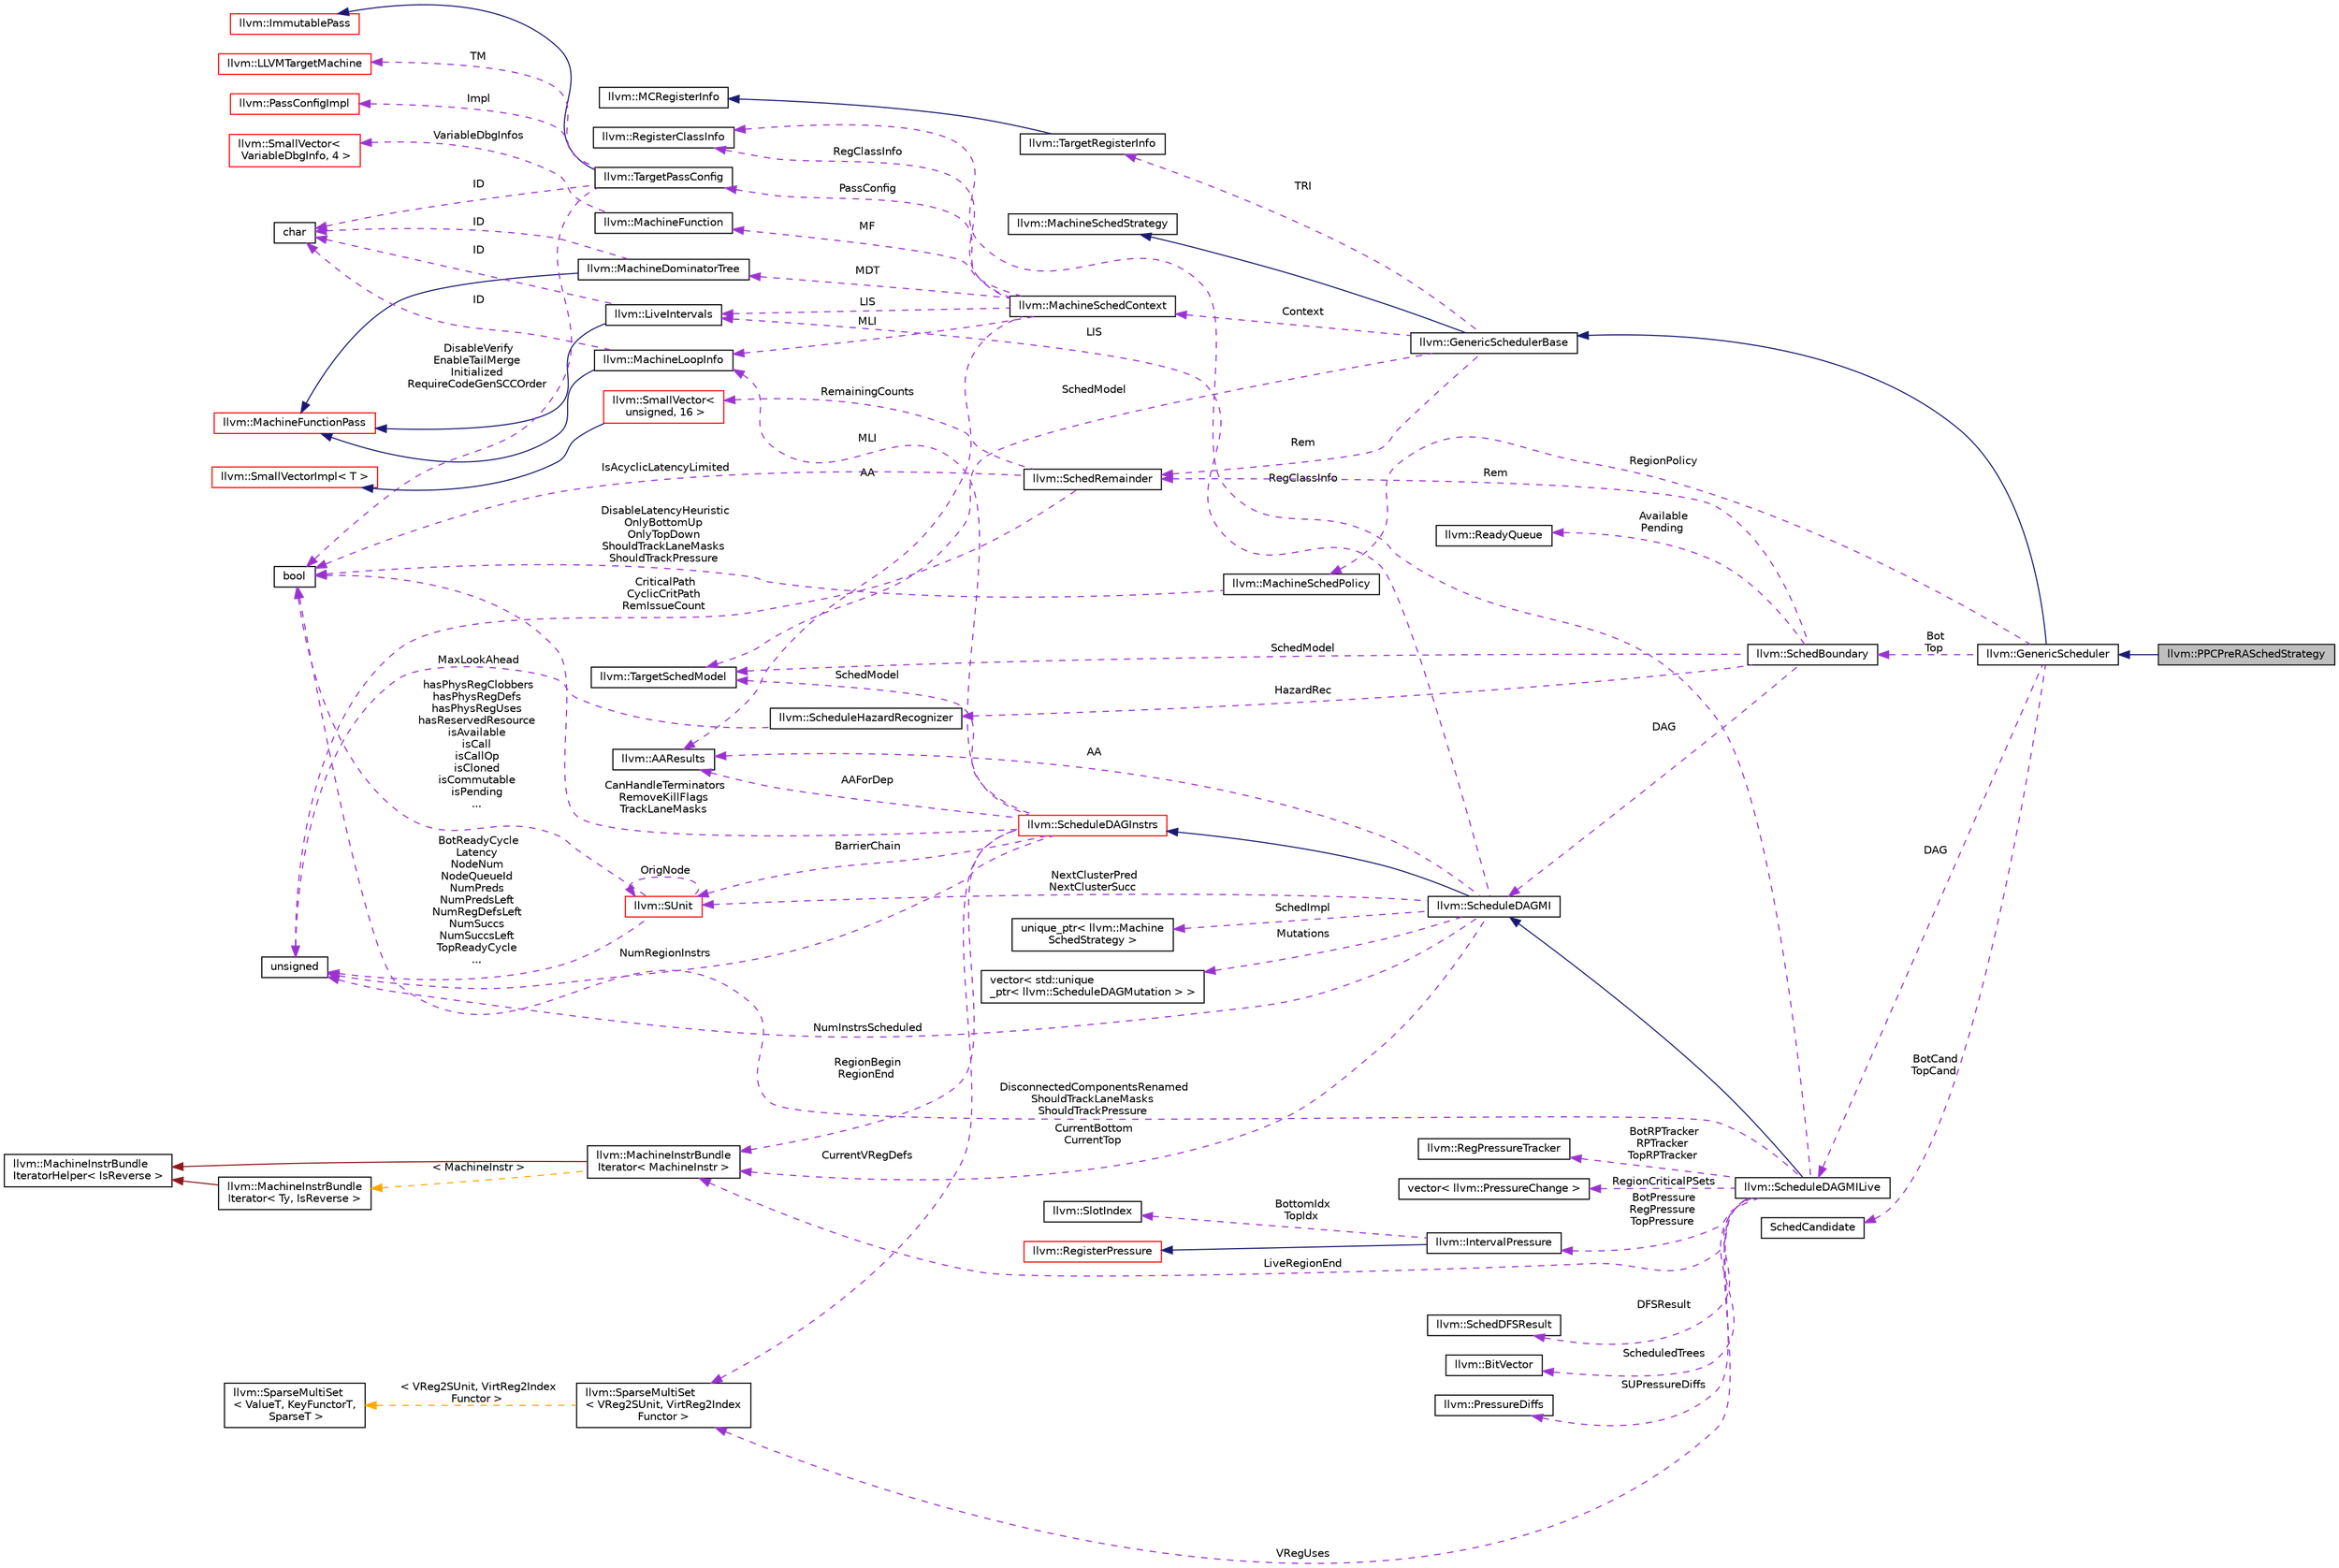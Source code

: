 digraph "llvm::PPCPreRASchedStrategy"
{
 // LATEX_PDF_SIZE
  bgcolor="transparent";
  edge [fontname="Helvetica",fontsize="10",labelfontname="Helvetica",labelfontsize="10"];
  node [fontname="Helvetica",fontsize="10",shape="box"];
  rankdir="LR";
  Node1 [label="llvm::PPCPreRASchedStrategy",height=0.2,width=0.4,color="black", fillcolor="grey75", style="filled", fontcolor="black",tooltip="A MachineSchedStrategy implementation for PowerPC pre RA scheduling."];
  Node2 -> Node1 [dir="back",color="midnightblue",fontsize="10",style="solid",fontname="Helvetica"];
  Node2 [label="llvm::GenericScheduler",height=0.2,width=0.4,color="black",URL="$classllvm_1_1GenericScheduler.html",tooltip="GenericScheduler shrinks the unscheduled zone using heuristics to balance the schedule."];
  Node3 -> Node2 [dir="back",color="midnightblue",fontsize="10",style="solid",fontname="Helvetica"];
  Node3 [label="llvm::GenericSchedulerBase",height=0.2,width=0.4,color="black",URL="$classllvm_1_1GenericSchedulerBase.html",tooltip="Base class for GenericScheduler."];
  Node4 -> Node3 [dir="back",color="midnightblue",fontsize="10",style="solid",fontname="Helvetica"];
  Node4 [label="llvm::MachineSchedStrategy",height=0.2,width=0.4,color="black",URL="$classllvm_1_1MachineSchedStrategy.html",tooltip="MachineSchedStrategy - Interface to the scheduling algorithm used by ScheduleDAGMI."];
  Node5 -> Node3 [dir="back",color="darkorchid3",fontsize="10",style="dashed",label=" Context" ,fontname="Helvetica"];
  Node5 [label="llvm::MachineSchedContext",height=0.2,width=0.4,color="black",URL="$structllvm_1_1MachineSchedContext.html",tooltip="MachineSchedContext provides enough context from the MachineScheduler pass for the target to instanti..."];
  Node6 -> Node5 [dir="back",color="darkorchid3",fontsize="10",style="dashed",label=" MF" ,fontname="Helvetica"];
  Node6 [label="llvm::MachineFunction",height=0.2,width=0.4,color="black",URL="$classllvm_1_1MachineFunction.html",tooltip=" "];
  Node7 -> Node6 [dir="back",color="darkorchid3",fontsize="10",style="dashed",label=" VariableDbgInfos" ,fontname="Helvetica"];
  Node7 [label="llvm::SmallVector\<\l VariableDbgInfo, 4 \>",height=0.2,width=0.4,color="red",URL="$classllvm_1_1SmallVector.html",tooltip=" "];
  Node23 -> Node5 [dir="back",color="darkorchid3",fontsize="10",style="dashed",label=" MLI" ,fontname="Helvetica"];
  Node23 [label="llvm::MachineLoopInfo",height=0.2,width=0.4,color="black",URL="$classllvm_1_1MachineLoopInfo.html",tooltip=" "];
  Node24 -> Node23 [dir="back",color="midnightblue",fontsize="10",style="solid",fontname="Helvetica"];
  Node24 [label="llvm::MachineFunctionPass",height=0.2,width=0.4,color="red",URL="$classllvm_1_1MachineFunctionPass.html",tooltip="MachineFunctionPass - This class adapts the FunctionPass interface to allow convenient creation of pa..."];
  Node17 -> Node23 [dir="back",color="darkorchid3",fontsize="10",style="dashed",label=" ID" ,fontname="Helvetica"];
  Node17 [label="char",height=0.2,width=0.4,color="black",URL="$classchar.html",tooltip=" "];
  Node27 -> Node5 [dir="back",color="darkorchid3",fontsize="10",style="dashed",label=" MDT" ,fontname="Helvetica"];
  Node27 [label="llvm::MachineDominatorTree",height=0.2,width=0.4,color="black",URL="$classllvm_1_1MachineDominatorTree.html",tooltip="DominatorTree Class - Concrete subclass of DominatorTreeBase that is used to compute a normal dominat..."];
  Node24 -> Node27 [dir="back",color="midnightblue",fontsize="10",style="solid",fontname="Helvetica"];
  Node17 -> Node27 [dir="back",color="darkorchid3",fontsize="10",style="dashed",label=" ID" ,fontname="Helvetica"];
  Node28 -> Node5 [dir="back",color="darkorchid3",fontsize="10",style="dashed",label=" PassConfig" ,fontname="Helvetica"];
  Node28 [label="llvm::TargetPassConfig",height=0.2,width=0.4,color="black",URL="$classllvm_1_1TargetPassConfig.html",tooltip="Target-Independent Code Generator Pass Configuration Options."];
  Node29 -> Node28 [dir="back",color="midnightblue",fontsize="10",style="solid",fontname="Helvetica"];
  Node29 [label="llvm::ImmutablePass",height=0.2,width=0.4,color="red",URL="$classllvm_1_1ImmutablePass.html",tooltip="ImmutablePass class - This class is used to provide information that does not need to be run."];
  Node31 -> Node28 [dir="back",color="darkorchid3",fontsize="10",style="dashed",label=" TM" ,fontname="Helvetica"];
  Node31 [label="llvm::LLVMTargetMachine",height=0.2,width=0.4,color="red",URL="$classllvm_1_1LLVMTargetMachine.html",tooltip="This class describes a target machine that is implemented with the LLVM target-independent code gener..."];
  Node58 -> Node28 [dir="back",color="darkorchid3",fontsize="10",style="dashed",label=" Impl" ,fontname="Helvetica"];
  Node58 [label="llvm::PassConfigImpl",height=0.2,width=0.4,color="red",URL="$classllvm_1_1PassConfigImpl.html",tooltip=" "];
  Node55 -> Node28 [dir="back",color="darkorchid3",fontsize="10",style="dashed",label=" DisableVerify\nEnableTailMerge\nInitialized\nRequireCodeGenSCCOrder" ,fontname="Helvetica"];
  Node55 [label="bool",height=0.2,width=0.4,color="black",URL="$classbool.html",tooltip=" "];
  Node17 -> Node28 [dir="back",color="darkorchid3",fontsize="10",style="dashed",label=" ID" ,fontname="Helvetica"];
  Node67 -> Node5 [dir="back",color="darkorchid3",fontsize="10",style="dashed",label=" AA" ,fontname="Helvetica"];
  Node67 [label="llvm::AAResults",height=0.2,width=0.4,color="black",URL="$classllvm_1_1AAResults.html",tooltip=" "];
  Node68 -> Node5 [dir="back",color="darkorchid3",fontsize="10",style="dashed",label=" LIS" ,fontname="Helvetica"];
  Node68 [label="llvm::LiveIntervals",height=0.2,width=0.4,color="black",URL="$classllvm_1_1LiveIntervals.html",tooltip=" "];
  Node24 -> Node68 [dir="back",color="midnightblue",fontsize="10",style="solid",fontname="Helvetica"];
  Node17 -> Node68 [dir="back",color="darkorchid3",fontsize="10",style="dashed",label=" ID" ,fontname="Helvetica"];
  Node69 -> Node5 [dir="back",color="darkorchid3",fontsize="10",style="dashed",label=" RegClassInfo" ,fontname="Helvetica"];
  Node69 [label="llvm::RegisterClassInfo",height=0.2,width=0.4,color="black",URL="$classllvm_1_1RegisterClassInfo.html",tooltip=" "];
  Node70 -> Node3 [dir="back",color="darkorchid3",fontsize="10",style="dashed",label=" SchedModel" ,fontname="Helvetica"];
  Node70 [label="llvm::TargetSchedModel",height=0.2,width=0.4,color="black",URL="$classllvm_1_1TargetSchedModel.html",tooltip="Provide an instruction scheduling machine model to CodeGen passes."];
  Node71 -> Node3 [dir="back",color="darkorchid3",fontsize="10",style="dashed",label=" TRI" ,fontname="Helvetica"];
  Node71 [label="llvm::TargetRegisterInfo",height=0.2,width=0.4,color="black",URL="$classllvm_1_1TargetRegisterInfo.html",tooltip="TargetRegisterInfo base class - We assume that the target defines a static array of TargetRegisterDes..."];
  Node72 -> Node71 [dir="back",color="midnightblue",fontsize="10",style="solid",fontname="Helvetica"];
  Node72 [label="llvm::MCRegisterInfo",height=0.2,width=0.4,color="black",URL="$classllvm_1_1MCRegisterInfo.html",tooltip="MCRegisterInfo base class - We assume that the target defines a static array of MCRegisterDesc object..."];
  Node73 -> Node3 [dir="back",color="darkorchid3",fontsize="10",style="dashed",label=" Rem" ,fontname="Helvetica"];
  Node73 [label="llvm::SchedRemainder",height=0.2,width=0.4,color="black",URL="$structllvm_1_1SchedRemainder.html",tooltip="Summarize the unscheduled region."];
  Node13 -> Node73 [dir="back",color="darkorchid3",fontsize="10",style="dashed",label=" CriticalPath\nCyclicCritPath\nRemIssueCount" ,fontname="Helvetica"];
  Node13 [label="unsigned",height=0.2,width=0.4,color="black",URL="$classunsigned.html",tooltip=" "];
  Node55 -> Node73 [dir="back",color="darkorchid3",fontsize="10",style="dashed",label=" IsAcyclicLatencyLimited" ,fontname="Helvetica"];
  Node74 -> Node73 [dir="back",color="darkorchid3",fontsize="10",style="dashed",label=" RemainingCounts" ,fontname="Helvetica"];
  Node74 [label="llvm::SmallVector\<\l unsigned, 16 \>",height=0.2,width=0.4,color="red",URL="$classllvm_1_1SmallVector.html",tooltip=" "];
  Node75 -> Node74 [dir="back",color="midnightblue",fontsize="10",style="solid",fontname="Helvetica"];
  Node75 [label="llvm::SmallVectorImpl\< T \>",height=0.2,width=0.4,color="red",URL="$classllvm_1_1SmallVectorImpl.html",tooltip="This class consists of common code factored out of the SmallVector class to reduce code duplication b..."];
  Node77 -> Node2 [dir="back",color="darkorchid3",fontsize="10",style="dashed",label=" DAG" ,fontname="Helvetica"];
  Node77 [label="llvm::ScheduleDAGMILive",height=0.2,width=0.4,color="black",URL="$classllvm_1_1ScheduleDAGMILive.html",tooltip="ScheduleDAGMILive is an implementation of ScheduleDAGInstrs that schedules machine instructions while..."];
  Node78 -> Node77 [dir="back",color="midnightblue",fontsize="10",style="solid",fontname="Helvetica"];
  Node78 [label="llvm::ScheduleDAGMI",height=0.2,width=0.4,color="black",URL="$classllvm_1_1ScheduleDAGMI.html",tooltip="ScheduleDAGMI is an implementation of ScheduleDAGInstrs that simply schedules machine instructions ac..."];
  Node79 -> Node78 [dir="back",color="midnightblue",fontsize="10",style="solid",fontname="Helvetica"];
  Node79 [label="llvm::ScheduleDAGInstrs",height=0.2,width=0.4,color="red",URL="$classllvm_1_1ScheduleDAGInstrs.html",tooltip="A ScheduleDAG for scheduling lists of MachineInstr."];
  Node23 -> Node79 [dir="back",color="darkorchid3",fontsize="10",style="dashed",label=" MLI" ,fontname="Helvetica"];
  Node70 -> Node79 [dir="back",color="darkorchid3",fontsize="10",style="dashed",label=" SchedModel" ,fontname="Helvetica"];
  Node55 -> Node79 [dir="back",color="darkorchid3",fontsize="10",style="dashed",label=" CanHandleTerminators\nRemoveKillFlags\nTrackLaneMasks" ,fontname="Helvetica"];
  Node112 -> Node79 [dir="back",color="darkorchid3",fontsize="10",style="dashed",label=" RegionBegin\nRegionEnd" ,fontname="Helvetica"];
  Node112 [label="llvm::MachineInstrBundle\lIterator\< MachineInstr \>",height=0.2,width=0.4,color="black",URL="$classllvm_1_1MachineInstrBundleIterator.html",tooltip=" "];
  Node113 -> Node112 [dir="back",color="firebrick4",fontsize="10",style="solid",fontname="Helvetica"];
  Node113 [label="llvm::MachineInstrBundle\lIteratorHelper\< IsReverse \>",height=0.2,width=0.4,color="black",URL="$structllvm_1_1MachineInstrBundleIteratorHelper.html",tooltip=" "];
  Node114 -> Node112 [dir="back",color="orange",fontsize="10",style="dashed",label=" \< MachineInstr \>" ,fontname="Helvetica"];
  Node114 [label="llvm::MachineInstrBundle\lIterator\< Ty, IsReverse \>",height=0.2,width=0.4,color="black",URL="$classllvm_1_1MachineInstrBundleIterator.html",tooltip="MachineBasicBlock iterator that automatically skips over MIs that are inside bundles (i...."];
  Node113 -> Node114 [dir="back",color="firebrick4",fontsize="10",style="solid",fontname="Helvetica"];
  Node13 -> Node79 [dir="back",color="darkorchid3",fontsize="10",style="dashed",label=" NumRegionInstrs" ,fontname="Helvetica"];
  Node119 -> Node79 [dir="back",color="darkorchid3",fontsize="10",style="dashed",label=" CurrentVRegDefs" ,fontname="Helvetica"];
  Node119 [label="llvm::SparseMultiSet\l\< VReg2SUnit, VirtReg2Index\lFunctor \>",height=0.2,width=0.4,color="black",URL="$classllvm_1_1SparseMultiSet.html",tooltip=" "];
  Node118 -> Node119 [dir="back",color="orange",fontsize="10",style="dashed",label=" \< VReg2SUnit, VirtReg2Index\lFunctor \>" ,fontname="Helvetica"];
  Node118 [label="llvm::SparseMultiSet\l\< ValueT, KeyFunctorT,\l SparseT \>",height=0.2,width=0.4,color="black",URL="$classllvm_1_1SparseMultiSet.html",tooltip="Fast multiset implementation for objects that can be identified by small unsigned keys."];
  Node67 -> Node79 [dir="back",color="darkorchid3",fontsize="10",style="dashed",label=" AAForDep" ,fontname="Helvetica"];
  Node85 -> Node79 [dir="back",color="darkorchid3",fontsize="10",style="dashed",label=" BarrierChain" ,fontname="Helvetica"];
  Node85 [label="llvm::SUnit",height=0.2,width=0.4,color="red",URL="$classllvm_1_1SUnit.html",tooltip="Scheduling unit. This is a node in the scheduling DAG."];
  Node85 -> Node85 [dir="back",color="darkorchid3",fontsize="10",style="dashed",label=" OrigNode" ,fontname="Helvetica"];
  Node13 -> Node85 [dir="back",color="darkorchid3",fontsize="10",style="dashed",label=" BotReadyCycle\nLatency\nNodeNum\nNodeQueueId\nNumPreds\nNumPredsLeft\nNumRegDefsLeft\nNumSuccs\nNumSuccsLeft\nTopReadyCycle\n..." ,fontname="Helvetica"];
  Node55 -> Node85 [dir="back",color="darkorchid3",fontsize="10",style="dashed",label=" hasPhysRegClobbers\nhasPhysRegDefs\nhasPhysRegUses\nhasReservedResource\nisAvailable\nisCall\nisCallOp\nisCloned\nisCommutable\nisPending\n..." ,fontname="Helvetica"];
  Node67 -> Node78 [dir="back",color="darkorchid3",fontsize="10",style="dashed",label=" AA" ,fontname="Helvetica"];
  Node68 -> Node78 [dir="back",color="darkorchid3",fontsize="10",style="dashed",label=" LIS" ,fontname="Helvetica"];
  Node132 -> Node78 [dir="back",color="darkorchid3",fontsize="10",style="dashed",label=" SchedImpl" ,fontname="Helvetica"];
  Node132 [label="unique_ptr\< llvm::Machine\lSchedStrategy \>",height=0.2,width=0.4,color="black",tooltip=" "];
  Node133 -> Node78 [dir="back",color="darkorchid3",fontsize="10",style="dashed",label=" Mutations" ,fontname="Helvetica"];
  Node133 [label="vector\< std::unique\l_ptr\< llvm::ScheduleDAGMutation \> \>",height=0.2,width=0.4,color="black",tooltip=" "];
  Node112 -> Node78 [dir="back",color="darkorchid3",fontsize="10",style="dashed",label=" CurrentBottom\nCurrentTop" ,fontname="Helvetica"];
  Node85 -> Node78 [dir="back",color="darkorchid3",fontsize="10",style="dashed",label=" NextClusterPred\nNextClusterSucc" ,fontname="Helvetica"];
  Node13 -> Node78 [dir="back",color="darkorchid3",fontsize="10",style="dashed",label=" NumInstrsScheduled" ,fontname="Helvetica"];
  Node69 -> Node77 [dir="back",color="darkorchid3",fontsize="10",style="dashed",label=" RegClassInfo" ,fontname="Helvetica"];
  Node134 -> Node77 [dir="back",color="darkorchid3",fontsize="10",style="dashed",label=" DFSResult" ,fontname="Helvetica"];
  Node134 [label="llvm::SchedDFSResult",height=0.2,width=0.4,color="black",URL="$classllvm_1_1SchedDFSResult.html",tooltip="Compute the values of each DAG node for various metrics during DFS."];
  Node135 -> Node77 [dir="back",color="darkorchid3",fontsize="10",style="dashed",label=" ScheduledTrees" ,fontname="Helvetica"];
  Node135 [label="llvm::BitVector",height=0.2,width=0.4,color="black",URL="$classllvm_1_1BitVector.html",tooltip=" "];
  Node112 -> Node77 [dir="back",color="darkorchid3",fontsize="10",style="dashed",label=" LiveRegionEnd" ,fontname="Helvetica"];
  Node119 -> Node77 [dir="back",color="darkorchid3",fontsize="10",style="dashed",label=" VRegUses" ,fontname="Helvetica"];
  Node136 -> Node77 [dir="back",color="darkorchid3",fontsize="10",style="dashed",label=" SUPressureDiffs" ,fontname="Helvetica"];
  Node136 [label="llvm::PressureDiffs",height=0.2,width=0.4,color="black",URL="$classllvm_1_1PressureDiffs.html",tooltip="Array of PressureDiffs."];
  Node55 -> Node77 [dir="back",color="darkorchid3",fontsize="10",style="dashed",label=" DisconnectedComponentsRenamed\nShouldTrackLaneMasks\nShouldTrackPressure" ,fontname="Helvetica"];
  Node137 -> Node77 [dir="back",color="darkorchid3",fontsize="10",style="dashed",label=" BotPressure\nRegPressure\nTopPressure" ,fontname="Helvetica"];
  Node137 [label="llvm::IntervalPressure",height=0.2,width=0.4,color="black",URL="$structllvm_1_1IntervalPressure.html",tooltip="RegisterPressure computed within a region of instructions delimited by TopIdx and BottomIdx."];
  Node138 -> Node137 [dir="back",color="midnightblue",fontsize="10",style="solid",fontname="Helvetica"];
  Node138 [label="llvm::RegisterPressure",height=0.2,width=0.4,color="red",URL="$structllvm_1_1RegisterPressure.html",tooltip="Base class for register pressure results."];
  Node143 -> Node137 [dir="back",color="darkorchid3",fontsize="10",style="dashed",label=" BottomIdx\nTopIdx" ,fontname="Helvetica"];
  Node143 [label="llvm::SlotIndex",height=0.2,width=0.4,color="black",URL="$classllvm_1_1SlotIndex.html",tooltip="SlotIndex - An opaque wrapper around machine indexes."];
  Node144 -> Node77 [dir="back",color="darkorchid3",fontsize="10",style="dashed",label=" BotRPTracker\nRPTracker\nTopRPTracker" ,fontname="Helvetica"];
  Node144 [label="llvm::RegPressureTracker",height=0.2,width=0.4,color="black",URL="$classllvm_1_1RegPressureTracker.html",tooltip="Track the current register pressure at some position in the instruction stream, and remember the high..."];
  Node145 -> Node77 [dir="back",color="darkorchid3",fontsize="10",style="dashed",label=" RegionCriticalPSets" ,fontname="Helvetica"];
  Node145 [label="vector\< llvm::PressureChange \>",height=0.2,width=0.4,color="black",tooltip=" "];
  Node146 -> Node2 [dir="back",color="darkorchid3",fontsize="10",style="dashed",label=" RegionPolicy" ,fontname="Helvetica"];
  Node146 [label="llvm::MachineSchedPolicy",height=0.2,width=0.4,color="black",URL="$structllvm_1_1MachineSchedPolicy.html",tooltip="Define a generic scheduling policy for targets that don't provide their own MachineSchedStrategy."];
  Node55 -> Node146 [dir="back",color="darkorchid3",fontsize="10",style="dashed",label=" DisableLatencyHeuristic\nOnlyBottomUp\nOnlyTopDown\nShouldTrackLaneMasks\nShouldTrackPressure" ,fontname="Helvetica"];
  Node147 -> Node2 [dir="back",color="darkorchid3",fontsize="10",style="dashed",label=" Bot\nTop" ,fontname="Helvetica"];
  Node147 [label="llvm::SchedBoundary",height=0.2,width=0.4,color="black",URL="$classllvm_1_1SchedBoundary.html",tooltip="Each Scheduling boundary is associated with ready queues."];
  Node78 -> Node147 [dir="back",color="darkorchid3",fontsize="10",style="dashed",label=" DAG" ,fontname="Helvetica"];
  Node70 -> Node147 [dir="back",color="darkorchid3",fontsize="10",style="dashed",label=" SchedModel" ,fontname="Helvetica"];
  Node73 -> Node147 [dir="back",color="darkorchid3",fontsize="10",style="dashed",label=" Rem" ,fontname="Helvetica"];
  Node148 -> Node147 [dir="back",color="darkorchid3",fontsize="10",style="dashed",label=" Available\nPending" ,fontname="Helvetica"];
  Node148 [label="llvm::ReadyQueue",height=0.2,width=0.4,color="black",URL="$classllvm_1_1ReadyQueue.html",tooltip="Helpers for implementing custom MachineSchedStrategy classes."];
  Node149 -> Node147 [dir="back",color="darkorchid3",fontsize="10",style="dashed",label=" HazardRec" ,fontname="Helvetica"];
  Node149 [label="llvm::ScheduleHazardRecognizer",height=0.2,width=0.4,color="black",URL="$classllvm_1_1ScheduleHazardRecognizer.html",tooltip="HazardRecognizer - This determines whether or not an instruction can be issued this cycle,..."];
  Node13 -> Node149 [dir="back",color="darkorchid3",fontsize="10",style="dashed",label=" MaxLookAhead" ,fontname="Helvetica"];
  Node150 -> Node2 [dir="back",color="darkorchid3",fontsize="10",style="dashed",label=" BotCand\nTopCand" ,fontname="Helvetica"];
  Node150 [label="SchedCandidate",height=0.2,width=0.4,color="black",tooltip=" "];
}
